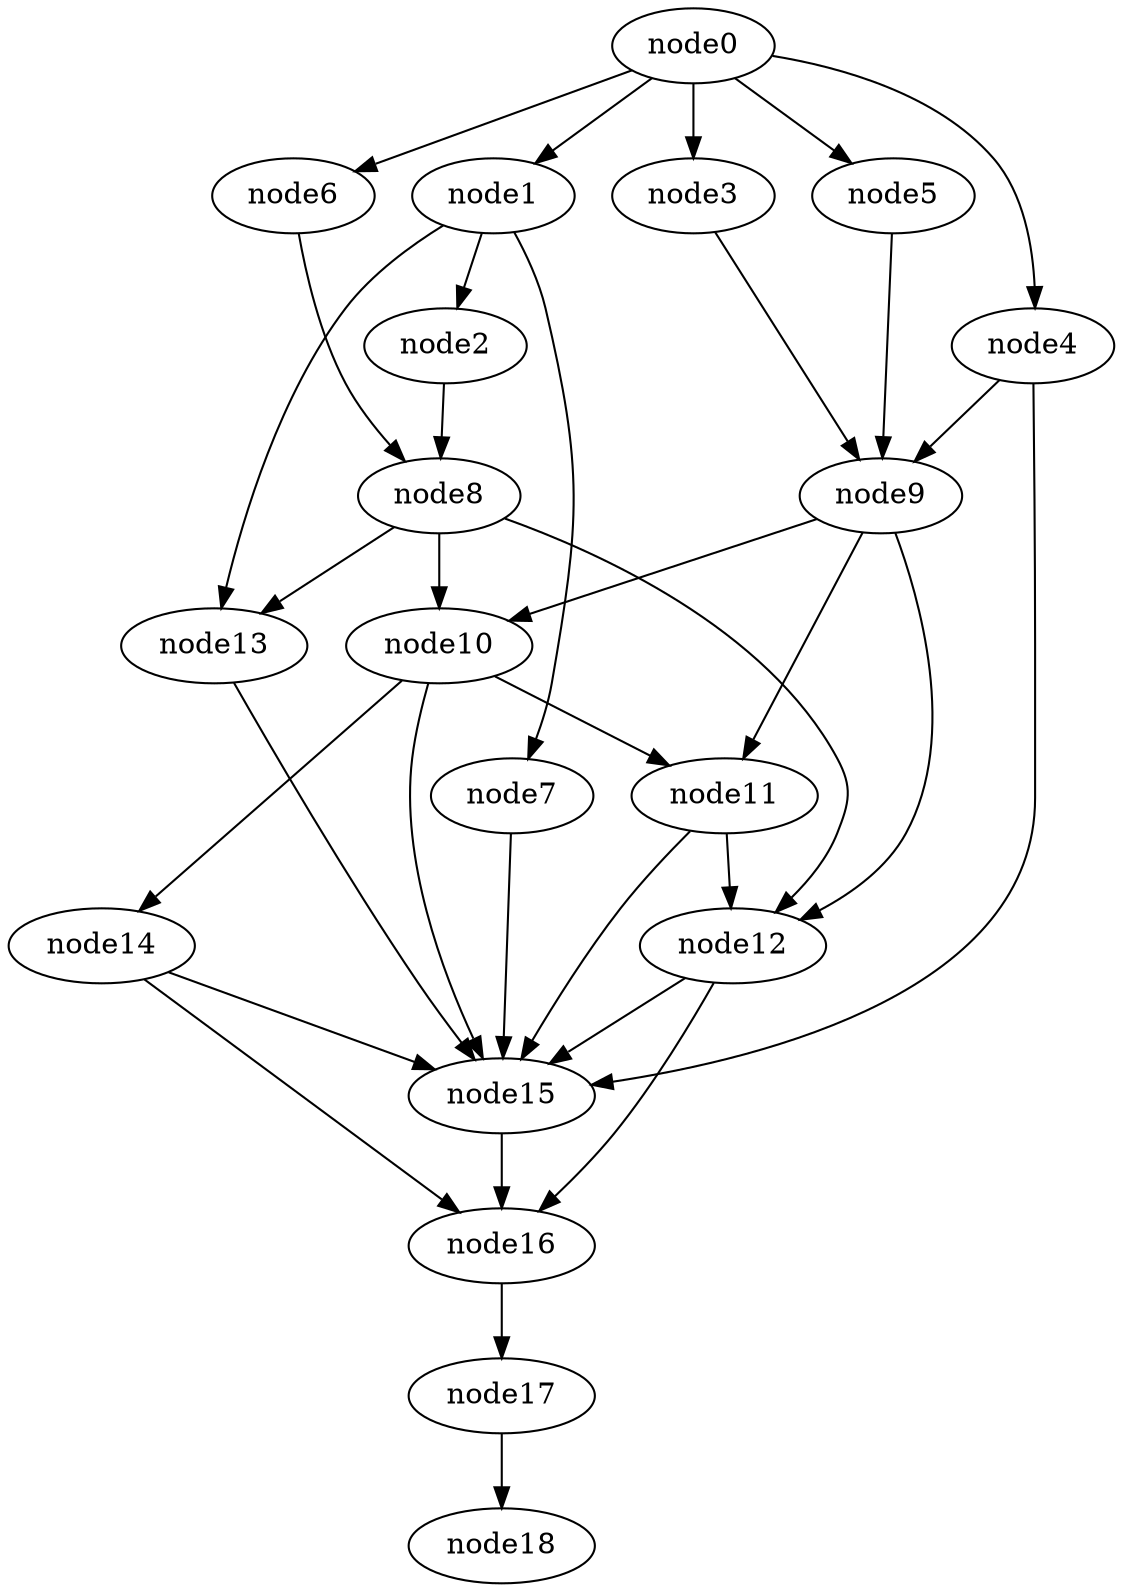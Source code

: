 digraph g{
	node18
	node17 -> node18
	node16 -> node17
	node15 -> node16
	node14 -> node16
	node14 -> node15
	node13 -> node15
	node12 -> node16
	node12 -> node15
	node11 -> node15
	node11 -> node12
	node10 -> node15
	node10 -> node14
	node10 -> node11
	node9 -> node12
	node9 -> node11
	node9 -> node10
	node8 -> node13
	node8 -> node12
	node8 -> node10
	node7 -> node15
	node6 -> node8
	node5 -> node9
	node4 -> node15
	node4 -> node9
	node3 -> node9
	node2 -> node8
	node1 -> node13
	node1 -> node7
	node1 -> node2
	node0 -> node6
	node0 -> node5
	node0 -> node4
	node0 -> node3
	node0 -> node1
}
